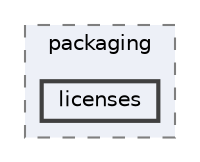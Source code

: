 digraph "/home/jam/Research/IRES-2025/dev/src/llm-scripts/testing/hypothesis-testing/hyp-env/lib/python3.12/site-packages/packaging/licenses"
{
 // LATEX_PDF_SIZE
  bgcolor="transparent";
  edge [fontname=Helvetica,fontsize=10,labelfontname=Helvetica,labelfontsize=10];
  node [fontname=Helvetica,fontsize=10,shape=box,height=0.2,width=0.4];
  compound=true
  subgraph clusterdir_9c9db5317e79d5fa5cbf8d82d0cdabbc {
    graph [ bgcolor="#edf0f7", pencolor="grey50", label="packaging", fontname=Helvetica,fontsize=10 style="filled,dashed", URL="dir_9c9db5317e79d5fa5cbf8d82d0cdabbc.html",tooltip=""]
  dir_cb25b5d6a4a2662c15d3d68222fbdb07 [label="licenses", fillcolor="#edf0f7", color="grey25", style="filled,bold", URL="dir_cb25b5d6a4a2662c15d3d68222fbdb07.html",tooltip=""];
  }
}
